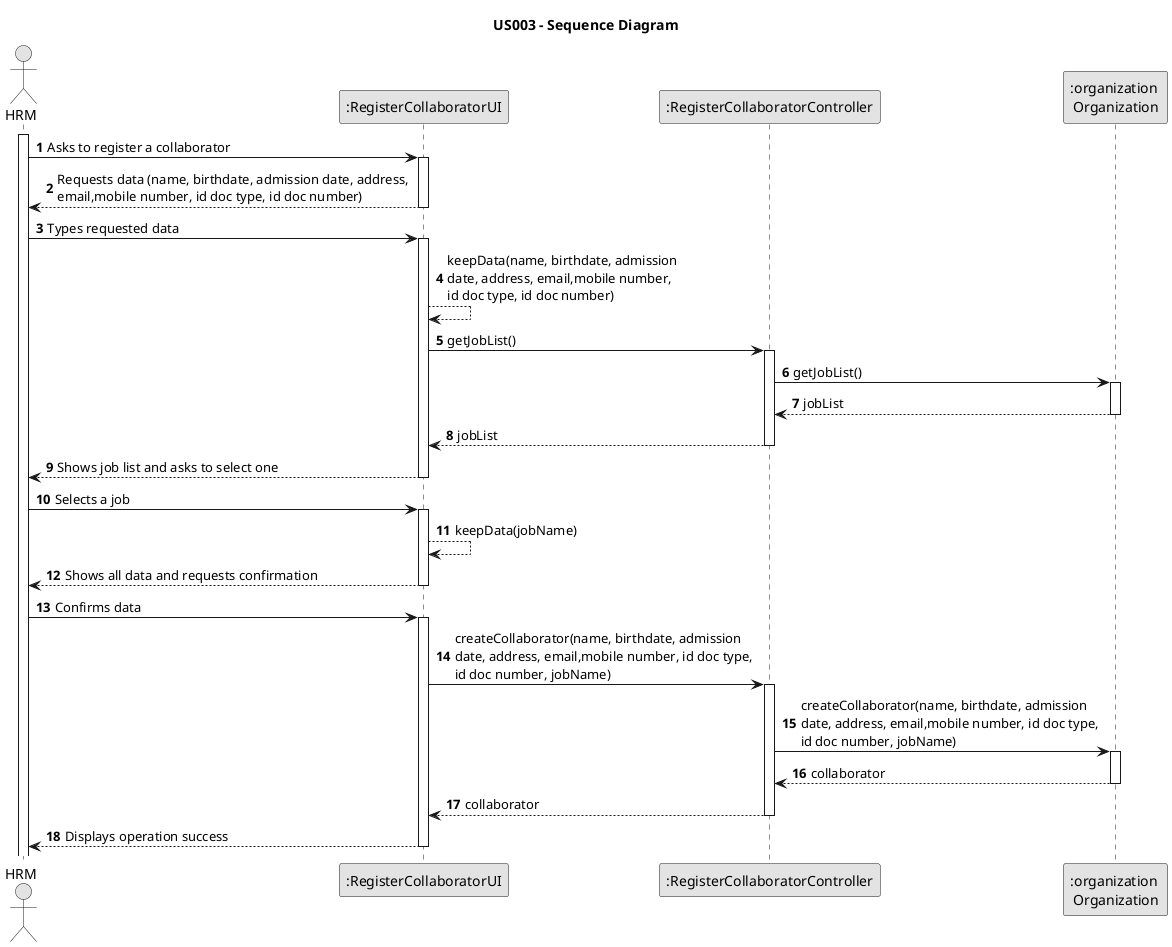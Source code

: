 @startuml
skinparam monochrome true
skinparam packageStyle rectangle
skinparam shadowing false

title US003 - Sequence Diagram

autonumber

actor "HRM" as HRM
participant ":RegisterCollaboratorUI" as UI
participant ":RegisterCollaboratorController" as CTRL
participant ":organization \nOrganization" as ORG

activate HRM

    HRM -> UI : Asks to register a collaborator

    activate UI

        UI --> HRM : Requests data (name, birthdate, admission date, address, \nemail,mobile number, id doc type, id doc number)
    deactivate UI

    HRM -> UI : Types requested data

    activate UI
        UI --> UI : keepData(name, birthdate, admission\ndate, address, email,mobile number,\nid doc type, id doc number)

        UI -> CTRL : getJobList()


        activate CTRL

            CTRL -> ORG : getJobList()

            activate ORG

            ORG --> CTRL : jobList
            deactivate ORG

            CTRL --> UI : jobList
        deactivate CTRL

        UI --> HRM : Shows job list and asks to select one
    deactivate UI

    HRM -> UI : Selects a job

    activate UI

        UI --> UI : keepData(jobName)
        UI --> HRM : Shows all data and requests confirmation
    deactivate UI

    HRM -> UI : Confirms data

    activate UI

        UI -> CTRL : createCollaborator(name, birthdate, admission\ndate, address, email,mobile number, id doc type,\nid doc number, jobName)
        activate CTRL

            CTRL -> ORG : createCollaborator(name, birthdate, admission\ndate, address, email,mobile number, id doc type,\nid doc number, jobName)
            activate ORG

                ORG --> CTRL : collaborator
            deactivate ORG

            CTRL --> UI : collaborator
        deactivate CTRL

        UI --> HRM : Displays operation success
    deactivate UI



@enduml